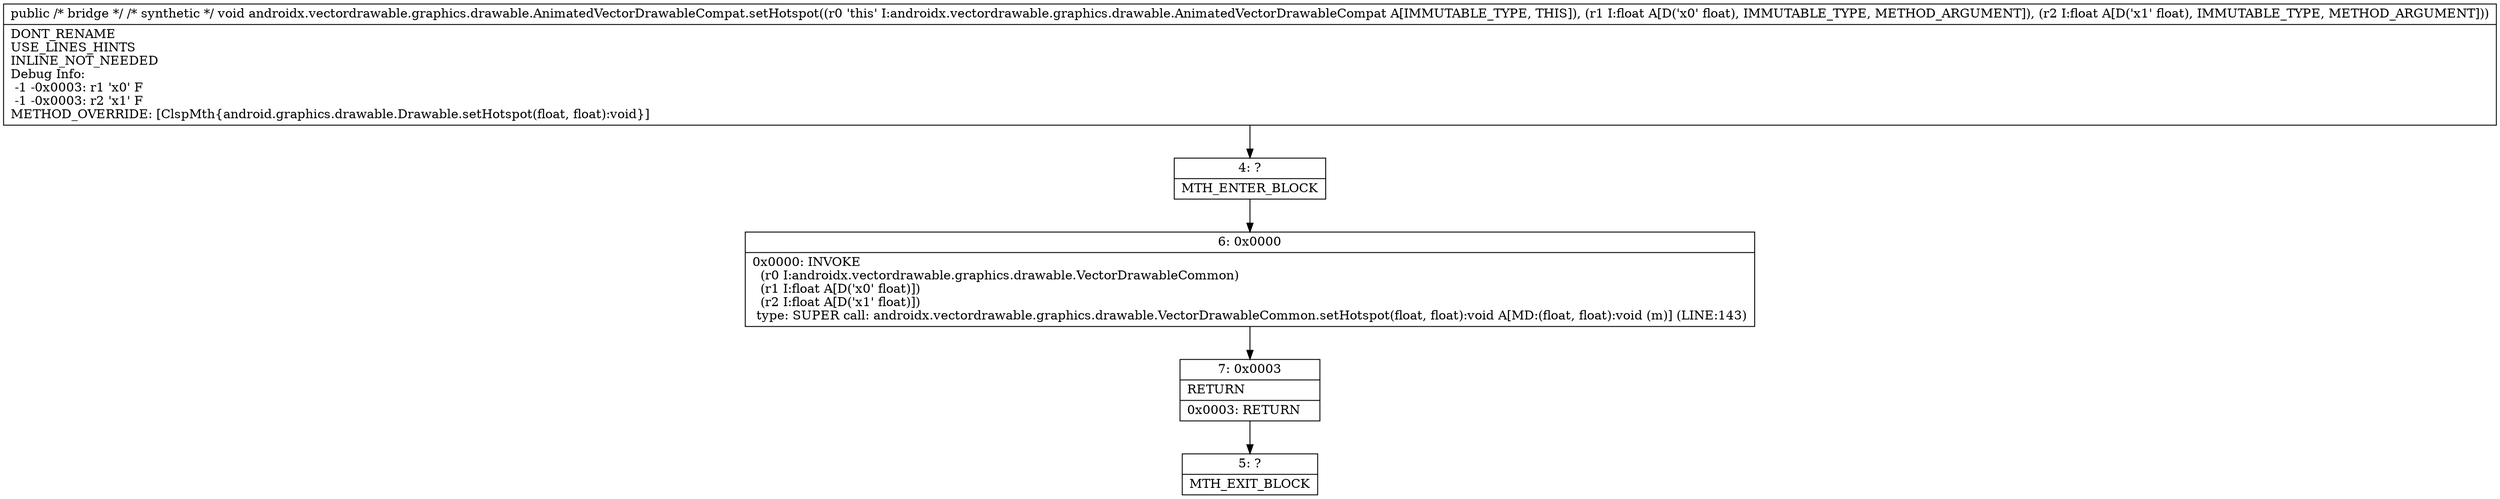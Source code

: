 digraph "CFG forandroidx.vectordrawable.graphics.drawable.AnimatedVectorDrawableCompat.setHotspot(FF)V" {
Node_4 [shape=record,label="{4\:\ ?|MTH_ENTER_BLOCK\l}"];
Node_6 [shape=record,label="{6\:\ 0x0000|0x0000: INVOKE  \l  (r0 I:androidx.vectordrawable.graphics.drawable.VectorDrawableCommon)\l  (r1 I:float A[D('x0' float)])\l  (r2 I:float A[D('x1' float)])\l type: SUPER call: androidx.vectordrawable.graphics.drawable.VectorDrawableCommon.setHotspot(float, float):void A[MD:(float, float):void (m)] (LINE:143)\l}"];
Node_7 [shape=record,label="{7\:\ 0x0003|RETURN\l|0x0003: RETURN   \l}"];
Node_5 [shape=record,label="{5\:\ ?|MTH_EXIT_BLOCK\l}"];
MethodNode[shape=record,label="{public \/* bridge *\/ \/* synthetic *\/ void androidx.vectordrawable.graphics.drawable.AnimatedVectorDrawableCompat.setHotspot((r0 'this' I:androidx.vectordrawable.graphics.drawable.AnimatedVectorDrawableCompat A[IMMUTABLE_TYPE, THIS]), (r1 I:float A[D('x0' float), IMMUTABLE_TYPE, METHOD_ARGUMENT]), (r2 I:float A[D('x1' float), IMMUTABLE_TYPE, METHOD_ARGUMENT]))  | DONT_RENAME\lUSE_LINES_HINTS\lINLINE_NOT_NEEDED\lDebug Info:\l  \-1 \-0x0003: r1 'x0' F\l  \-1 \-0x0003: r2 'x1' F\lMETHOD_OVERRIDE: [ClspMth\{android.graphics.drawable.Drawable.setHotspot(float, float):void\}]\l}"];
MethodNode -> Node_4;Node_4 -> Node_6;
Node_6 -> Node_7;
Node_7 -> Node_5;
}

